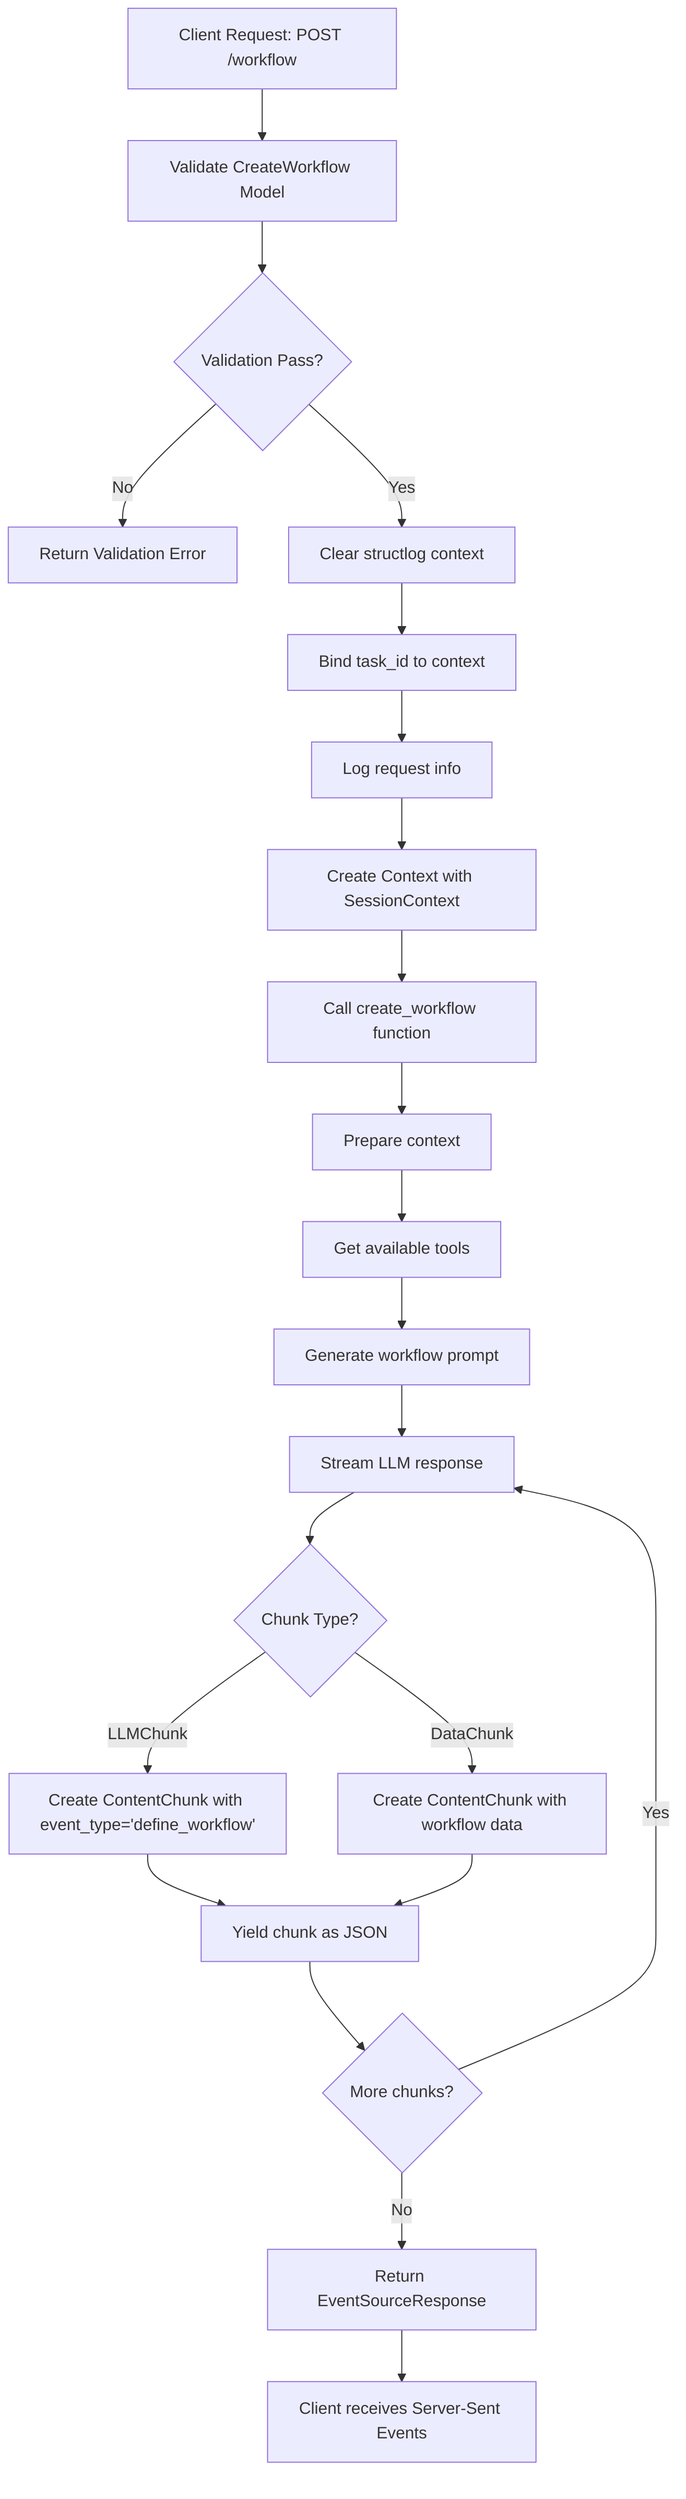 flowchart TD
    A[Client Request: POST /workflow] --> B[Validate CreateWorkflow Model]
    B --> C{Validation Pass?}
    C -->|No| D[Return Validation Error]
    C -->|Yes| E[Clear structlog context]
    E --> F[Bind task_id to context]
    F --> G[Log request info]
    G --> H[Create Context with SessionContext]
    H --> I[Call create_workflow function]
    I --> J[Prepare context]
    J --> K[Get available tools]
    K --> L[Generate workflow prompt]
    L --> M[Stream LLM response]
    M --> N{Chunk Type?}
    N -->|LLMChunk| O[Create ContentChunk with event_type='define_workflow']
    N -->|DataChunk| P[Create ContentChunk with workflow data]
    O --> Q[Yield chunk as JSON]
    P --> Q
    Q --> R{More chunks?}
    R -->|Yes| M
    R -->|No| S[Return EventSourceResponse]
    S --> T[Client receives Server-Sent Events]